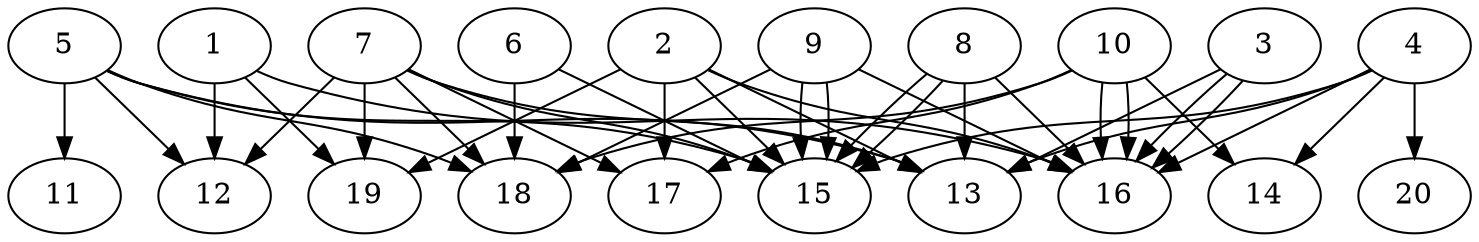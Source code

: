 // DAG automatically generated by daggen at Tue Aug  6 16:20:30 2019
// ./daggen --dot -n 20 --ccr 0.5 --fat 0.8 --regular 0.5 --density 0.9 --mindata 5242880 --maxdata 52428800 
digraph G {
  1 [size="23820288", alpha="0.05", expect_size="11910144"] 
  1 -> 12 [size ="11910144"]
  1 -> 16 [size ="11910144"]
  1 -> 19 [size ="11910144"]
  2 [size="25817088", alpha="0.07", expect_size="12908544"] 
  2 -> 13 [size ="12908544"]
  2 -> 15 [size ="12908544"]
  2 -> 16 [size ="12908544"]
  2 -> 17 [size ="12908544"]
  2 -> 19 [size ="12908544"]
  3 [size="36167680", alpha="0.12", expect_size="18083840"] 
  3 -> 13 [size ="18083840"]
  3 -> 16 [size ="18083840"]
  3 -> 16 [size ="18083840"]
  4 [size="49215488", alpha="0.15", expect_size="24607744"] 
  4 -> 13 [size ="24607744"]
  4 -> 14 [size ="24607744"]
  4 -> 15 [size ="24607744"]
  4 -> 16 [size ="24607744"]
  4 -> 20 [size ="24607744"]
  5 [size="63152128", alpha="0.10", expect_size="31576064"] 
  5 -> 11 [size ="31576064"]
  5 -> 12 [size ="31576064"]
  5 -> 13 [size ="31576064"]
  5 -> 15 [size ="31576064"]
  5 -> 18 [size ="31576064"]
  6 [size="104574976", alpha="0.06", expect_size="52287488"] 
  6 -> 15 [size ="52287488"]
  6 -> 18 [size ="52287488"]
  7 [size="59881472", alpha="0.18", expect_size="29940736"] 
  7 -> 12 [size ="29940736"]
  7 -> 13 [size ="29940736"]
  7 -> 15 [size ="29940736"]
  7 -> 17 [size ="29940736"]
  7 -> 18 [size ="29940736"]
  7 -> 19 [size ="29940736"]
  8 [size="83421184", alpha="0.08", expect_size="41710592"] 
  8 -> 13 [size ="41710592"]
  8 -> 15 [size ="41710592"]
  8 -> 15 [size ="41710592"]
  8 -> 16 [size ="41710592"]
  9 [size="28897280", alpha="0.11", expect_size="14448640"] 
  9 -> 15 [size ="14448640"]
  9 -> 15 [size ="14448640"]
  9 -> 16 [size ="14448640"]
  9 -> 18 [size ="14448640"]
  10 [size="64493568", alpha="0.02", expect_size="32246784"] 
  10 -> 14 [size ="32246784"]
  10 -> 16 [size ="32246784"]
  10 -> 16 [size ="32246784"]
  10 -> 17 [size ="32246784"]
  10 -> 18 [size ="32246784"]
  11 [size="47652864", alpha="0.07", expect_size="23826432"] 
  12 [size="68888576", alpha="0.09", expect_size="34444288"] 
  13 [size="102598656", alpha="0.10", expect_size="51299328"] 
  14 [size="66766848", alpha="0.15", expect_size="33383424"] 
  15 [size="42586112", alpha="0.18", expect_size="21293056"] 
  16 [size="91518976", alpha="0.19", expect_size="45759488"] 
  17 [size="25501696", alpha="0.14", expect_size="12750848"] 
  18 [size="18266112", alpha="0.13", expect_size="9133056"] 
  19 [size="54804480", alpha="0.14", expect_size="27402240"] 
  20 [size="12636160", alpha="0.15", expect_size="6318080"] 
}
